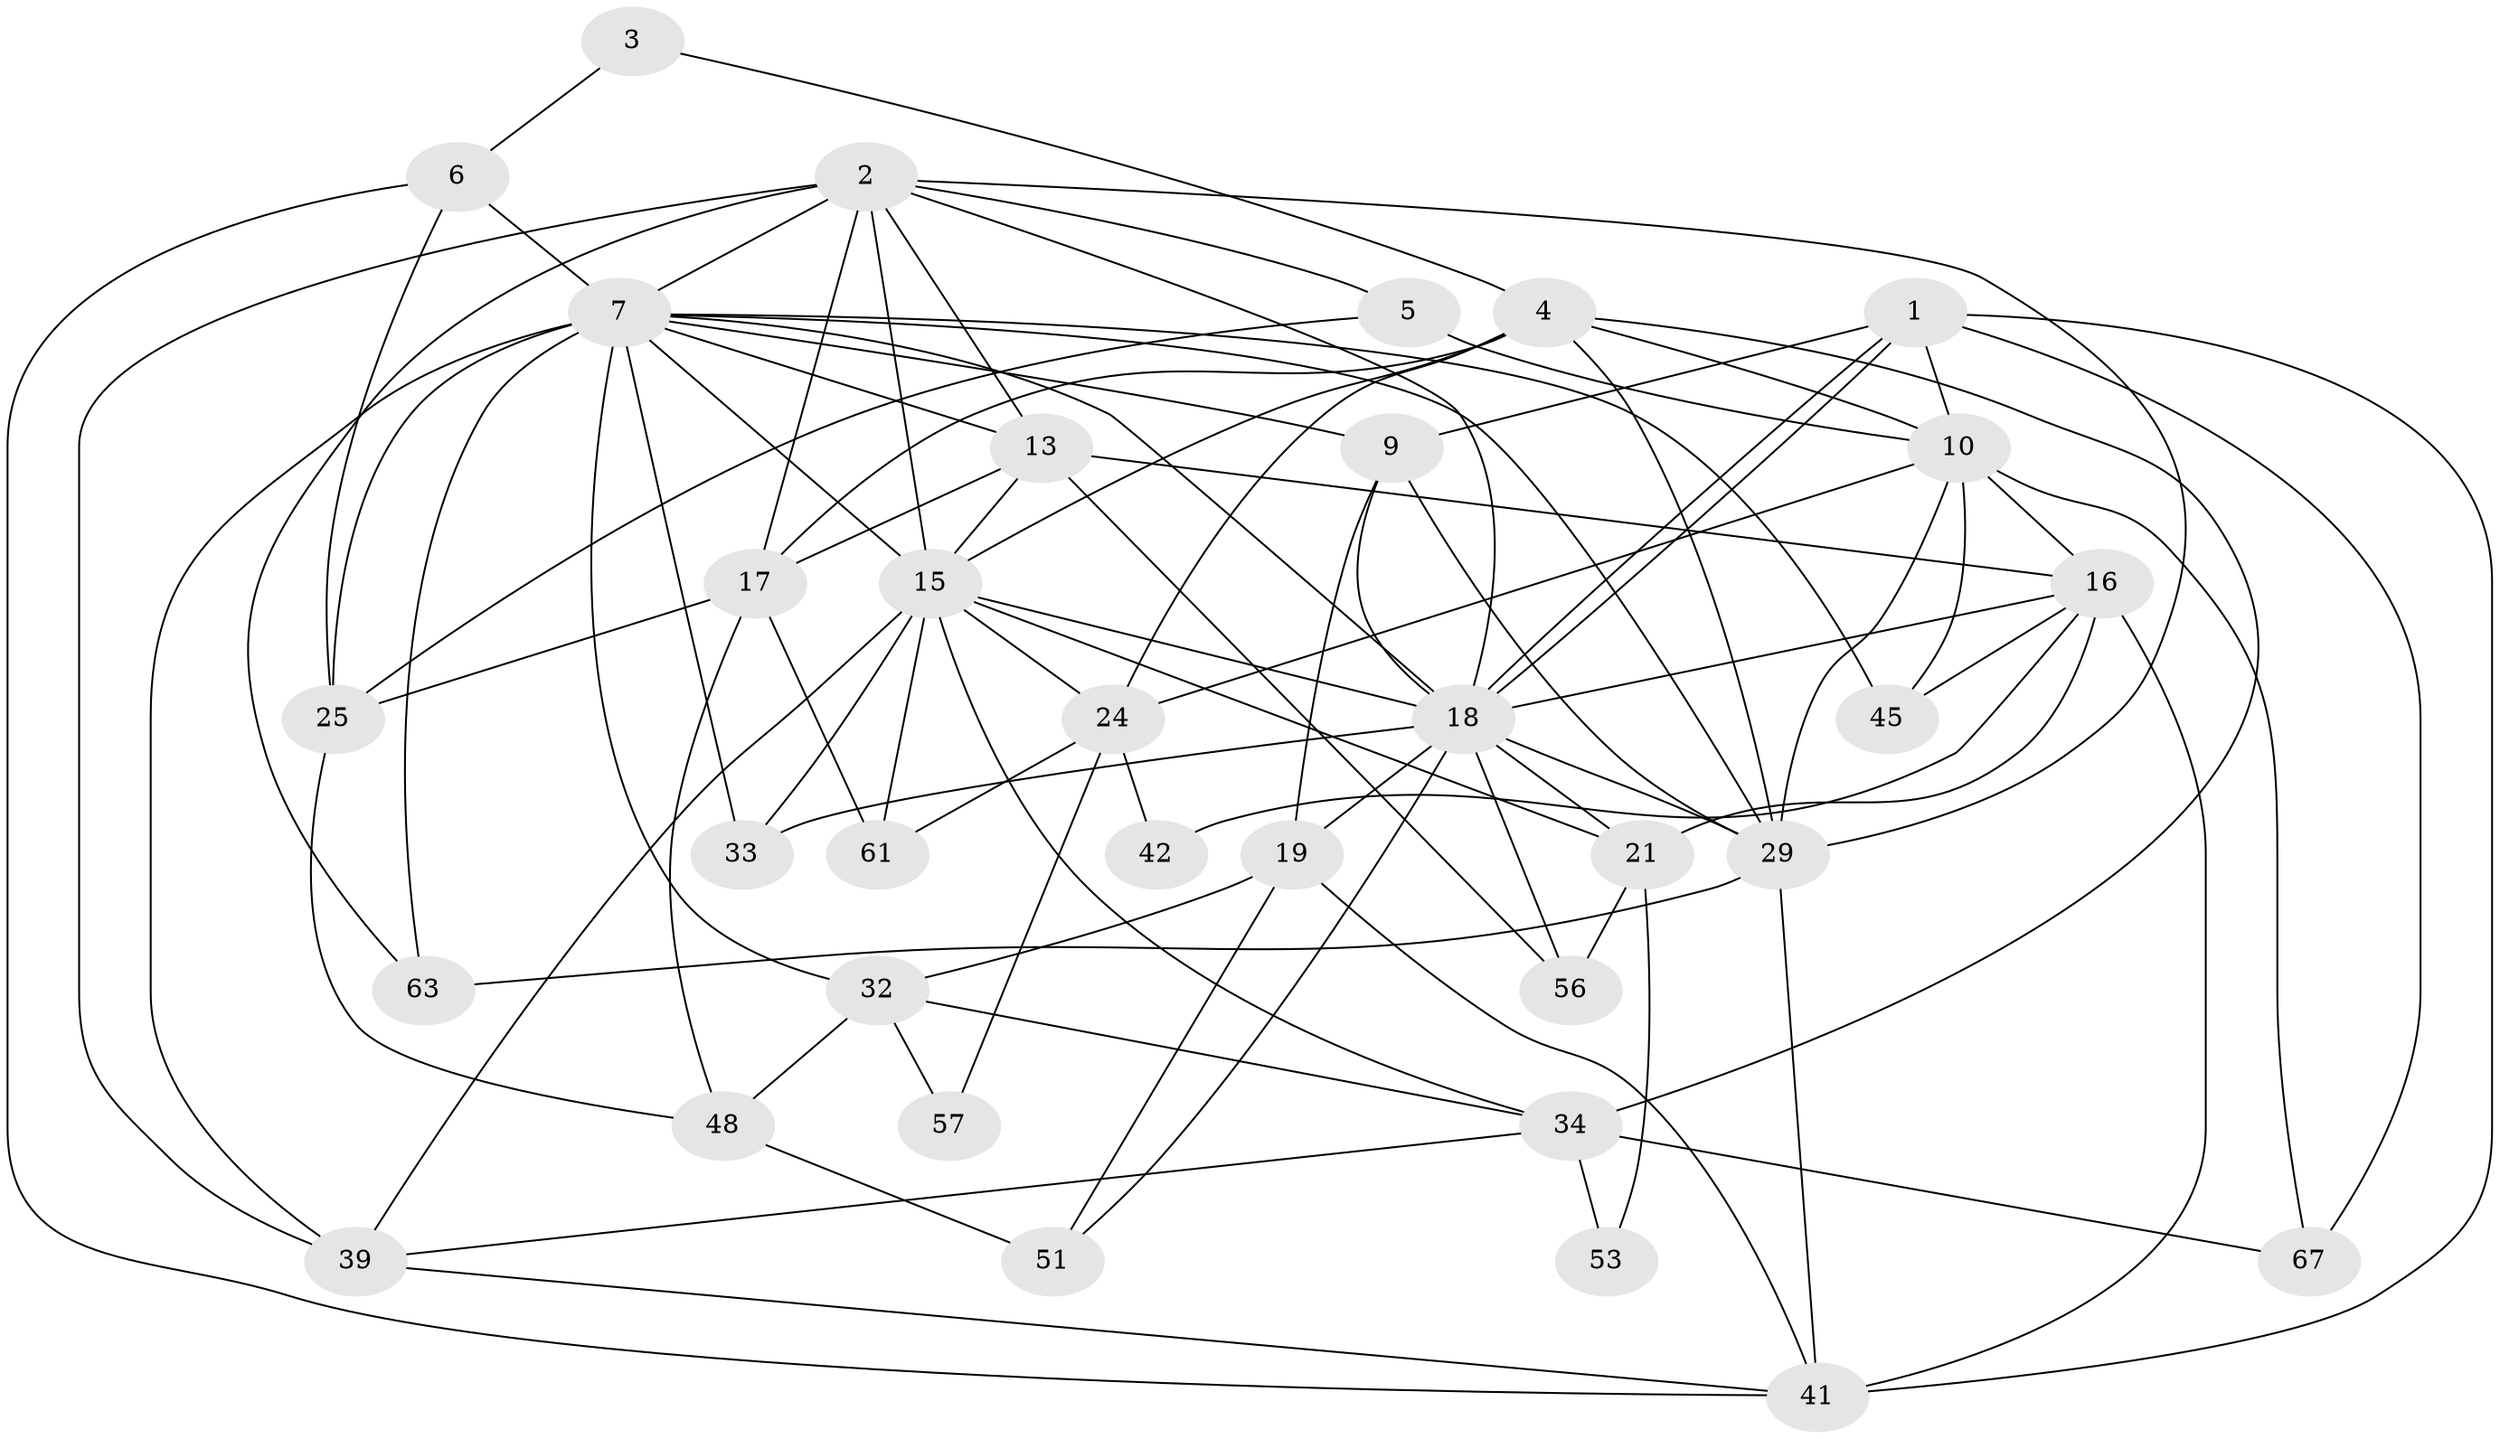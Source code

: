 // original degree distribution, {6: 0.10294117647058823, 2: 0.1323529411764706, 7: 0.04411764705882353, 3: 0.3088235294117647, 4: 0.2647058823529412, 8: 0.029411764705882353, 5: 0.11764705882352941}
// Generated by graph-tools (version 1.1) at 2025/15/03/09/25 04:15:07]
// undirected, 34 vertices, 91 edges
graph export_dot {
graph [start="1"]
  node [color=gray90,style=filled];
  1;
  2 [super="+14"];
  3;
  4 [super="+37"];
  5;
  6;
  7 [super="+8+65"];
  9 [super="+22"];
  10 [super="+28+12"];
  13 [super="+31+60+59"];
  15 [super="+44+47"];
  16 [super="+35+54"];
  17 [super="+26"];
  18 [super="+20+30"];
  19 [super="+27"];
  21;
  24 [super="+50"];
  25 [super="+49"];
  29 [super="+38+66"];
  32;
  33;
  34 [super="+64+62"];
  39;
  41 [super="+46+43"];
  42;
  45;
  48;
  51;
  53;
  56;
  57;
  61;
  63;
  67;
  1 -- 67;
  1 -- 18;
  1 -- 18;
  1 -- 9;
  1 -- 41;
  1 -- 10;
  2 -- 5;
  2 -- 7;
  2 -- 39;
  2 -- 13;
  2 -- 15;
  2 -- 17;
  2 -- 18;
  2 -- 29;
  2 -- 63;
  3 -- 6;
  3 -- 4;
  4 -- 15;
  4 -- 17 [weight=2];
  4 -- 34;
  4 -- 10;
  4 -- 24;
  4 -- 29;
  5 -- 10;
  5 -- 25;
  6 -- 7;
  6 -- 41;
  6 -- 25;
  7 -- 9 [weight=2];
  7 -- 13;
  7 -- 63;
  7 -- 29 [weight=2];
  7 -- 32;
  7 -- 39 [weight=2];
  7 -- 45;
  7 -- 33;
  7 -- 18;
  7 -- 25;
  7 -- 15;
  9 -- 29;
  9 -- 18;
  9 -- 19;
  10 -- 24;
  10 -- 16;
  10 -- 67;
  10 -- 45;
  10 -- 29;
  13 -- 56;
  13 -- 17;
  13 -- 16;
  13 -- 15;
  15 -- 33;
  15 -- 39;
  15 -- 24;
  15 -- 18;
  15 -- 34;
  15 -- 21;
  15 -- 61;
  16 -- 42;
  16 -- 18;
  16 -- 45;
  16 -- 41 [weight=2];
  16 -- 21;
  17 -- 48;
  17 -- 61;
  17 -- 25;
  18 -- 56;
  18 -- 33;
  18 -- 19;
  18 -- 51;
  18 -- 21;
  18 -- 29;
  19 -- 32;
  19 -- 41;
  19 -- 51;
  21 -- 53;
  21 -- 56;
  24 -- 57 [weight=2];
  24 -- 42;
  24 -- 61;
  25 -- 48;
  29 -- 63;
  29 -- 41;
  32 -- 48;
  32 -- 57;
  32 -- 34;
  34 -- 53;
  34 -- 39;
  34 -- 67;
  39 -- 41;
  48 -- 51;
}
